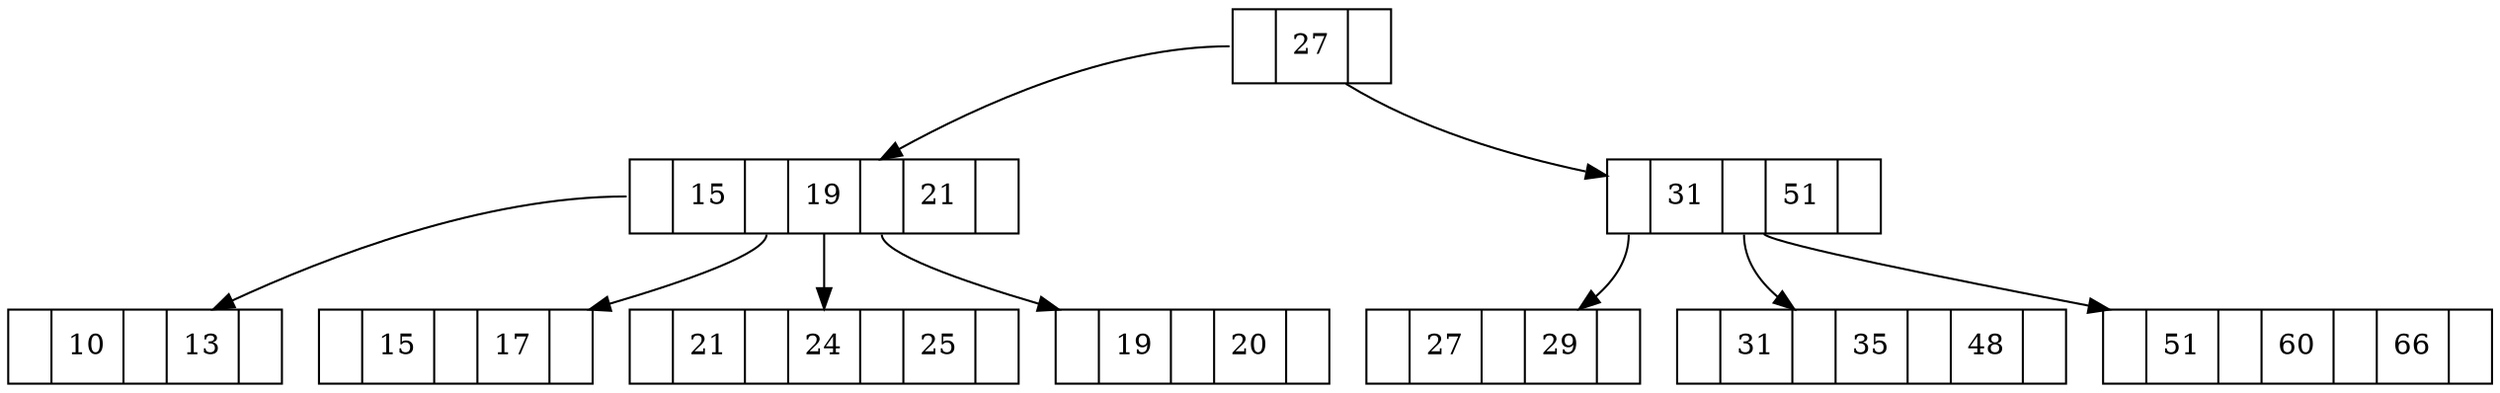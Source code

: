 digraph BPlusTree {
node100591271118576 [label="<f0> |27| ", shape=record];
node100591271118576:f0 -> node100591271117808;
node100591271117808 [label="<f0> |15| <f1> |19| <f2> |21| ", shape=record];
node100591271117808:f0 -> node100591271117488;
node100591271117488 [label="<f0> |10| <f1> |13| ", shape=record];
node100591271117808:f1 -> node100591271118096;
node100591271118096 [label="<f0> |15| <f1> |17| ", shape=record];
node100591271117808:f2 -> node100591271118640;
node100591271118640 [label="<f0> |19| <f1> |20| ", shape=record];
node100591271117808:f3 -> node100591271117920;
node100591271117920 [label="<f0> |21| <f1> |24| <f2> |25| ", shape=record];
node100591271118576:f1 -> node100591271118384;
node100591271118384 [label="<f0> |31| <f1> |51| ", shape=record];
node100591271118384:f0 -> node100591271117632;
node100591271117632 [label="<f0> |27| <f1> |29| ", shape=record];
node100591271118384:f1 -> node100591271118240;
node100591271118240 [label="<f0> |31| <f1> |35| <f2> |48| ", shape=record];
node100591271118384:f2 -> node100591271118816;
node100591271118816 [label="<f0> |51| <f1> |60| <f2> |66| ", shape=record];
}
